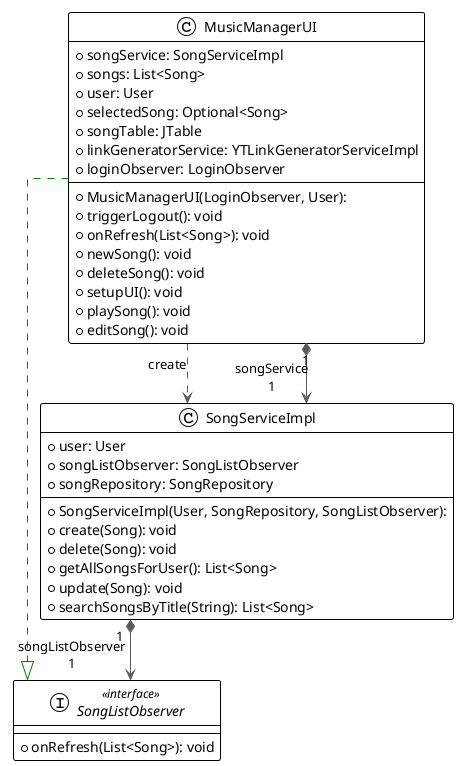 @startuml

!theme plain
top to bottom direction
skinparam linetype ortho

class MusicManagerUI {
  + MusicManagerUI(LoginObserver, User): 
  + songService: SongServiceImpl
  + songs: List<Song>
  + user: User
  + selectedSong: Optional<Song>
  + songTable: JTable
  + linkGeneratorService: YTLinkGeneratorServiceImpl
  + loginObserver: LoginObserver
  + triggerLogout(): void
  + onRefresh(List<Song>): void
  + newSong(): void
  + deleteSong(): void
  + setupUI(): void
  + playSong(): void
  + editSong(): void
}
interface SongListObserver << interface >> {
  + onRefresh(List<Song>): void
}
class SongServiceImpl {
  + SongServiceImpl(User, SongRepository, SongListObserver): 
  + user: User
  + songListObserver: SongListObserver
  + songRepository: SongRepository
  + create(Song): void
  + delete(Song): void
  + getAllSongsForUser(): List<Song>
  + update(Song): void
  + searchSongsByTitle(String): List<Song>
}

MusicManagerUI    -[#008200,dashed]-^  SongListObserver 
MusicManagerUI    -[#595959,dashed]->  SongServiceImpl  : "«create»"
MusicManagerUI   "1" *-[#595959,plain]-> "songService\n1" SongServiceImpl  
SongServiceImpl  "1" *-[#595959,plain]-> "songListObserver\n1" SongListObserver 
@enduml

